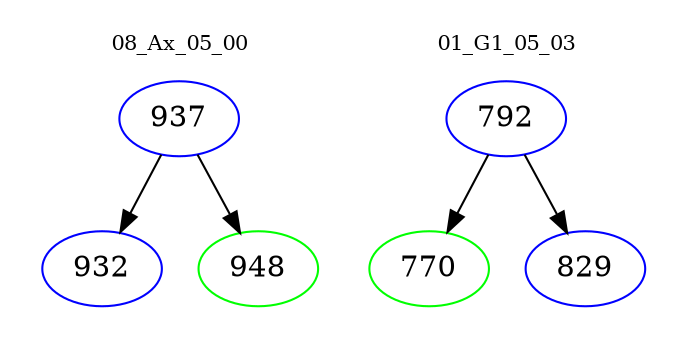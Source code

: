 digraph{
subgraph cluster_0 {
color = white
label = "08_Ax_05_00";
fontsize=10;
T0_937 [label="937", color="blue"]
T0_937 -> T0_932 [color="black"]
T0_932 [label="932", color="blue"]
T0_937 -> T0_948 [color="black"]
T0_948 [label="948", color="green"]
}
subgraph cluster_1 {
color = white
label = "01_G1_05_03";
fontsize=10;
T1_792 [label="792", color="blue"]
T1_792 -> T1_770 [color="black"]
T1_770 [label="770", color="green"]
T1_792 -> T1_829 [color="black"]
T1_829 [label="829", color="blue"]
}
}
